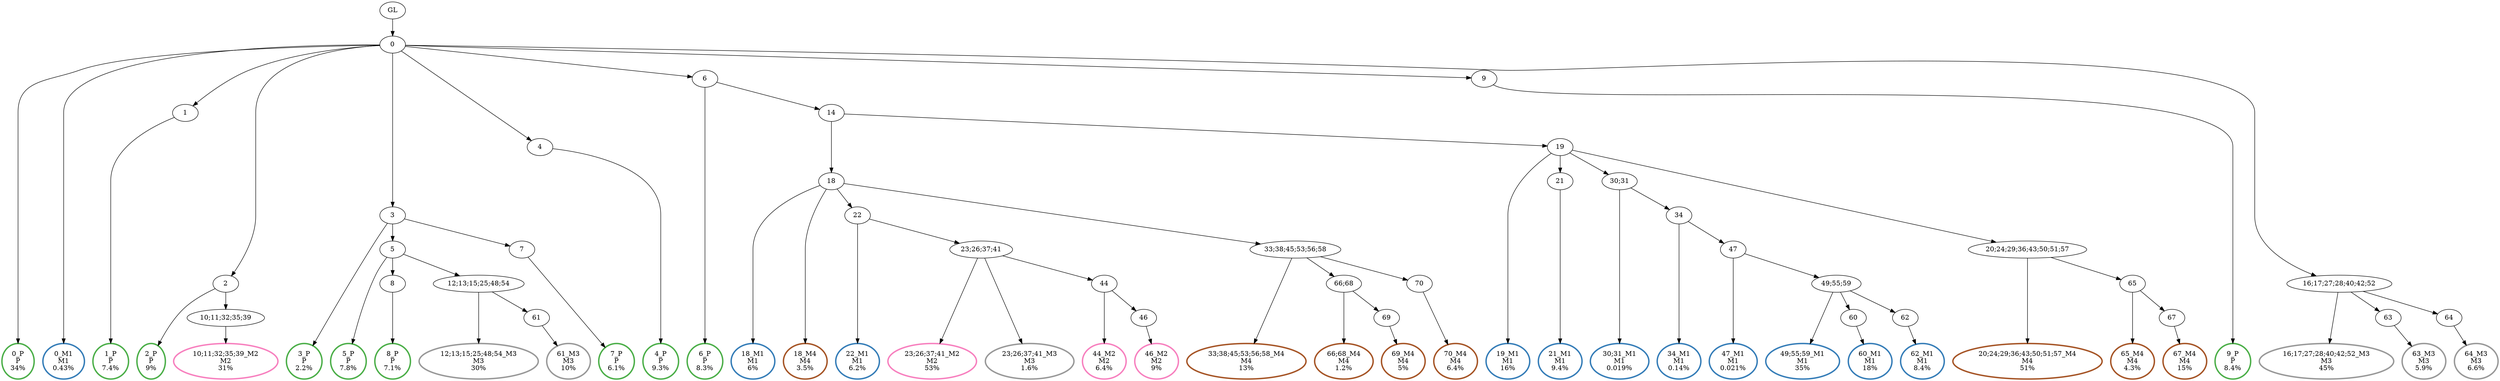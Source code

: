 digraph T {
	{
		rank=same
		74 [penwidth=3,colorscheme=set19,color=3,label="0_P\nP\n34%"]
		72 [penwidth=3,colorscheme=set19,color=3,label="1_P\nP\n7.4%"]
		70 [penwidth=3,colorscheme=set19,color=3,label="2_P\nP\n9%"]
		68 [penwidth=3,colorscheme=set19,color=3,label="3_P\nP\n2.2%"]
		66 [penwidth=3,colorscheme=set19,color=3,label="5_P\nP\n7.8%"]
		64 [penwidth=3,colorscheme=set19,color=3,label="8_P\nP\n7.1%"]
		62 [penwidth=3,colorscheme=set19,color=3,label="7_P\nP\n6.1%"]
		60 [penwidth=3,colorscheme=set19,color=3,label="4_P\nP\n9.3%"]
		58 [penwidth=3,colorscheme=set19,color=3,label="6_P\nP\n8.3%"]
		56 [penwidth=3,colorscheme=set19,color=3,label="9_P\nP\n8.4%"]
		55 [penwidth=3,colorscheme=set19,color=2,label="0_M1\nM1\n0.43%"]
		52 [penwidth=3,colorscheme=set19,color=2,label="18_M1\nM1\n6%"]
		50 [penwidth=3,colorscheme=set19,color=2,label="22_M1\nM1\n6.2%"]
		48 [penwidth=3,colorscheme=set19,color=2,label="19_M1\nM1\n16%"]
		46 [penwidth=3,colorscheme=set19,color=2,label="21_M1\nM1\n9.4%"]
		44 [penwidth=3,colorscheme=set19,color=2,label="30;31_M1\nM1\n0.019%"]
		42 [penwidth=3,colorscheme=set19,color=2,label="34_M1\nM1\n0.14%"]
		40 [penwidth=3,colorscheme=set19,color=2,label="47_M1\nM1\n0.021%"]
		38 [penwidth=3,colorscheme=set19,color=2,label="49;55;59_M1\nM1\n35%"]
		36 [penwidth=3,colorscheme=set19,color=2,label="60_M1\nM1\n18%"]
		34 [penwidth=3,colorscheme=set19,color=2,label="62_M1\nM1\n8.4%"]
		32 [penwidth=3,colorscheme=set19,color=8,label="10;11;32;35;39_M2\nM2\n31%"]
		30 [penwidth=3,colorscheme=set19,color=8,label="23;26;37;41_M2\nM2\n53%"]
		28 [penwidth=3,colorscheme=set19,color=8,label="44_M2\nM2\n6.4%"]
		26 [penwidth=3,colorscheme=set19,color=8,label="46_M2\nM2\n9%"]
		24 [penwidth=3,colorscheme=set19,color=9,label="12;13;15;25;48;54_M3\nM3\n30%"]
		22 [penwidth=3,colorscheme=set19,color=9,label="61_M3\nM3\n10%"]
		21 [penwidth=3,colorscheme=set19,color=9,label="23;26;37;41_M3\nM3\n1.6%"]
		19 [penwidth=3,colorscheme=set19,color=9,label="16;17;27;28;40;42;52_M3\nM3\n45%"]
		17 [penwidth=3,colorscheme=set19,color=9,label="63_M3\nM3\n5.9%"]
		15 [penwidth=3,colorscheme=set19,color=9,label="64_M3\nM3\n6.6%"]
		14 [penwidth=3,colorscheme=set19,color=7,label="18_M4\nM4\n3.5%"]
		12 [penwidth=3,colorscheme=set19,color=7,label="33;38;45;53;56;58_M4\nM4\n13%"]
		10 [penwidth=3,colorscheme=set19,color=7,label="66;68_M4\nM4\n1.2%"]
		8 [penwidth=3,colorscheme=set19,color=7,label="69_M4\nM4\n5%"]
		6 [penwidth=3,colorscheme=set19,color=7,label="70_M4\nM4\n6.4%"]
		4 [penwidth=3,colorscheme=set19,color=7,label="20;24;29;36;43;50;51;57_M4\nM4\n51%"]
		2 [penwidth=3,colorscheme=set19,color=7,label="65_M4\nM4\n4.3%"]
		0 [penwidth=3,colorscheme=set19,color=7,label="67_M4\nM4\n15%"]
	}
	76 [label="GL"]
	75 [label="0"]
	73 [label="1"]
	71 [label="2"]
	69 [label="3"]
	67 [label="5"]
	65 [label="8"]
	63 [label="7"]
	61 [label="4"]
	59 [label="6"]
	57 [label="9"]
	54 [label="14"]
	53 [label="18"]
	51 [label="22"]
	49 [label="19"]
	47 [label="21"]
	45 [label="30;31"]
	43 [label="34"]
	41 [label="47"]
	39 [label="49;55;59"]
	37 [label="60"]
	35 [label="62"]
	33 [label="10;11;32;35;39"]
	31 [label="23;26;37;41"]
	29 [label="44"]
	27 [label="46"]
	25 [label="12;13;15;25;48;54"]
	23 [label="61"]
	20 [label="16;17;27;28;40;42;52"]
	18 [label="63"]
	16 [label="64"]
	13 [label="33;38;45;53;56;58"]
	11 [label="66;68"]
	9 [label="69"]
	7 [label="70"]
	5 [label="20;24;29;36;43;50;51;57"]
	3 [label="65"]
	1 [label="67"]
	76 -> 75
	75 -> 74
	75 -> 73
	75 -> 71
	75 -> 69
	75 -> 61
	75 -> 59
	75 -> 57
	75 -> 55
	75 -> 20
	73 -> 72
	71 -> 70
	71 -> 33
	69 -> 68
	69 -> 67
	69 -> 63
	67 -> 66
	67 -> 65
	67 -> 25
	65 -> 64
	63 -> 62
	61 -> 60
	59 -> 58
	59 -> 54
	57 -> 56
	54 -> 53
	54 -> 49
	53 -> 52
	53 -> 51
	53 -> 14
	53 -> 13
	51 -> 50
	51 -> 31
	49 -> 48
	49 -> 47
	49 -> 45
	49 -> 5
	47 -> 46
	45 -> 44
	45 -> 43
	43 -> 42
	43 -> 41
	41 -> 40
	41 -> 39
	39 -> 38
	39 -> 37
	39 -> 35
	37 -> 36
	35 -> 34
	33 -> 32
	31 -> 30
	31 -> 29
	31 -> 21
	29 -> 28
	29 -> 27
	27 -> 26
	25 -> 24
	25 -> 23
	23 -> 22
	20 -> 19
	20 -> 18
	20 -> 16
	18 -> 17
	16 -> 15
	13 -> 12
	13 -> 11
	13 -> 7
	11 -> 10
	11 -> 9
	9 -> 8
	7 -> 6
	5 -> 4
	5 -> 3
	3 -> 2
	3 -> 1
	1 -> 0
}
